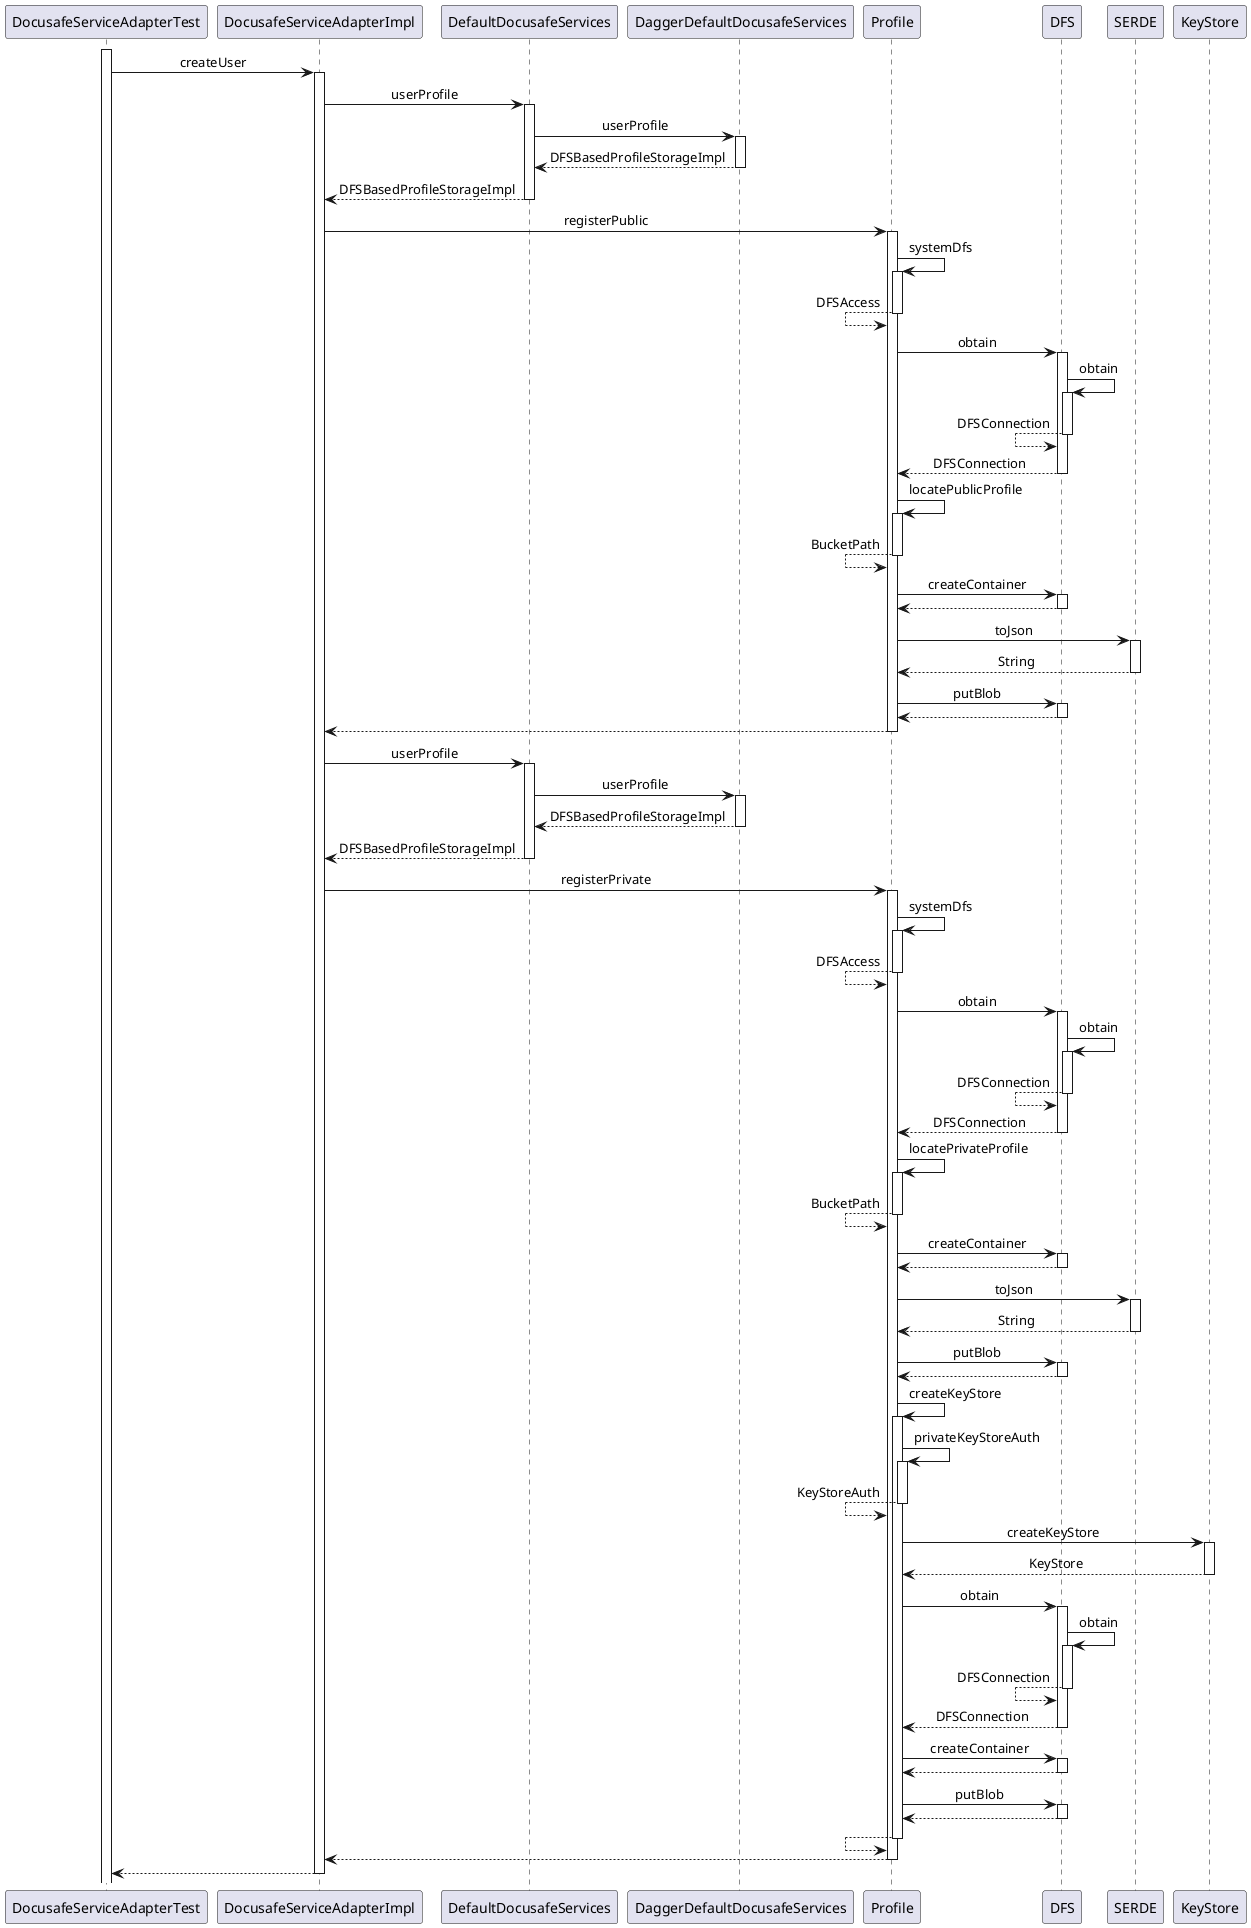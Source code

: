 @startuml

skinparam SequenceMessageAlign center

activate DocusafeServiceAdapterTest
' de.adorsys.datasafe.business.impl.impl.DocusafeServiceAdapterTest
DocusafeServiceAdapterTest -> DocusafeServiceAdapterImpl : createUser

activate DocusafeServiceAdapterImpl
' de.adorsys.datasafe.business.impl.service.DocusafeServiceAdapterImpl
DocusafeServiceAdapterImpl -> DefaultDocusafeServices : userProfile

activate DefaultDocusafeServices
' de.adorsys.datasafe.business.impl.service.DefaultDocusafeServices
DefaultDocusafeServices -> DaggerDefaultDocusafeServices : userProfile

activate DaggerDefaultDocusafeServices
' de.adorsys.datasafe.business.impl.service.DaggerDefaultDocusafeServices
DefaultDocusafeServices <-- DaggerDefaultDocusafeServices : DFSBasedProfileStorageImpl
deactivate DaggerDefaultDocusafeServices

' de.adorsys.datasafe.business.impl.service.DefaultDocusafeServices
DocusafeServiceAdapterImpl <-- DefaultDocusafeServices : DFSBasedProfileStorageImpl
deactivate DefaultDocusafeServices

' de.adorsys.datasafe.business.impl.service.DocusafeServiceAdapterImpl
DocusafeServiceAdapterImpl -> Profile : registerPublic

activate Profile
' de.adorsys.datasafe.business.impl.profile.DFSBasedProfileStorageImpl
Profile -> Profile : systemDfs

activate Profile
' de.adorsys.datasafe.business.impl.profile.DFSSystem
Profile <-- Profile : DFSAccess
deactivate Profile

' de.adorsys.datasafe.business.impl.profile.DFSBasedProfileStorageImpl
Profile -> DFS : obtain

activate DFS
' de.adorsys.datasafe.business.api.storage.dfs.DFSConnectionService
DFS -> DFS : obtain

activate DFS
' de.adorsys.datasafe.business.impl.dfs.DFSConnectionServiceImpl
DFS <-- DFS : DFSConnection
deactivate DFS

' de.adorsys.datasafe.business.api.storage.dfs.DFSConnectionService
Profile <-- DFS : DFSConnection
deactivate DFS

' de.adorsys.datasafe.business.impl.profile.DFSBasedProfileStorageImpl
Profile -> Profile : locatePublicProfile

activate Profile
' de.adorsys.datasafe.business.impl.profile.DFSBasedProfileStorageImpl
Profile <-- Profile : BucketPath
deactivate Profile

' de.adorsys.datasafe.business.impl.profile.DFSBasedProfileStorageImpl
Profile -> DFS : createContainer

activate DFS
' de.adorsys.dfs.connection.api.service.api.DFSConnection
Profile <-- DFS :
deactivate DFS

' de.adorsys.datasafe.business.impl.profile.DFSBasedProfileStorageImpl
Profile -> SERDE : toJson

activate SERDE
' de.adorsys.datasafe.business.impl.serde.GsonSerde
Profile <-- SERDE : String
deactivate SERDE

' de.adorsys.datasafe.business.impl.profile.DFSBasedProfileStorageImpl
Profile -> DFS : putBlob

activate DFS
' de.adorsys.dfs.connection.api.service.api.DFSConnection
Profile <-- DFS :
deactivate DFS

' de.adorsys.datasafe.business.impl.profile.DFSBasedProfileStorageImpl
DocusafeServiceAdapterImpl <-- Profile :
deactivate Profile

' de.adorsys.datasafe.business.impl.service.DocusafeServiceAdapterImpl
DocusafeServiceAdapterImpl -> DefaultDocusafeServices : userProfile

activate DefaultDocusafeServices
' de.adorsys.datasafe.business.impl.service.DefaultDocusafeServices
DefaultDocusafeServices -> DaggerDefaultDocusafeServices : userProfile

activate DaggerDefaultDocusafeServices
' de.adorsys.datasafe.business.impl.service.DaggerDefaultDocusafeServices
DefaultDocusafeServices <-- DaggerDefaultDocusafeServices : DFSBasedProfileStorageImpl
deactivate DaggerDefaultDocusafeServices

' de.adorsys.datasafe.business.impl.service.DefaultDocusafeServices
DocusafeServiceAdapterImpl <-- DefaultDocusafeServices : DFSBasedProfileStorageImpl
deactivate DefaultDocusafeServices

' de.adorsys.datasafe.business.impl.service.DocusafeServiceAdapterImpl
DocusafeServiceAdapterImpl -> Profile : registerPrivate

activate Profile
' de.adorsys.datasafe.business.impl.profile.DFSBasedProfileStorageImpl
Profile -> Profile : systemDfs

activate Profile
' de.adorsys.datasafe.business.impl.profile.DFSSystem
Profile <-- Profile : DFSAccess
deactivate Profile

' de.adorsys.datasafe.business.impl.profile.DFSBasedProfileStorageImpl
Profile -> DFS : obtain

activate DFS
' de.adorsys.datasafe.business.api.storage.dfs.DFSConnectionService
DFS -> DFS : obtain

activate DFS
' de.adorsys.datasafe.business.impl.dfs.DFSConnectionServiceImpl
DFS <-- DFS : DFSConnection
deactivate DFS

' de.adorsys.datasafe.business.api.storage.dfs.DFSConnectionService
Profile <-- DFS : DFSConnection
deactivate DFS

' de.adorsys.datasafe.business.impl.profile.DFSBasedProfileStorageImpl
Profile -> Profile : locatePrivateProfile

activate Profile
' de.adorsys.datasafe.business.impl.profile.DFSBasedProfileStorageImpl
Profile <-- Profile : BucketPath
deactivate Profile

' de.adorsys.datasafe.business.impl.profile.DFSBasedProfileStorageImpl
Profile -> DFS : createContainer

activate DFS
' de.adorsys.dfs.connection.api.service.api.DFSConnection
Profile <-- DFS :
deactivate DFS

' de.adorsys.datasafe.business.impl.profile.DFSBasedProfileStorageImpl
Profile -> SERDE : toJson

activate SERDE
' de.adorsys.datasafe.business.impl.serde.GsonSerde
Profile <-- SERDE : String
deactivate SERDE

' de.adorsys.datasafe.business.impl.profile.DFSBasedProfileStorageImpl
Profile -> DFS : putBlob

activate DFS
' de.adorsys.dfs.connection.api.service.api.DFSConnection
Profile <-- DFS :
deactivate DFS

' de.adorsys.datasafe.business.impl.profile.DFSBasedProfileStorageImpl
Profile -> Profile : createKeyStore

activate Profile
' de.adorsys.datasafe.business.impl.profile.DFSBasedProfileStorageImpl
Profile -> Profile : privateKeyStoreAuth

activate Profile
' de.adorsys.datasafe.business.impl.profile.DFSSystem
Profile <-- Profile : KeyStoreAuth
deactivate Profile

' de.adorsys.datasafe.business.impl.profile.DFSBasedProfileStorageImpl
Profile -> KeyStore : createKeyStore

activate KeyStore
' de.adorsys.datasafe.business.api.encryption.keystore.KeyStoreService
Profile <-- KeyStore : KeyStore
deactivate KeyStore

' de.adorsys.datasafe.business.impl.profile.DFSBasedProfileStorageImpl
Profile -> DFS : obtain

activate DFS
' de.adorsys.datasafe.business.api.storage.dfs.DFSConnectionService
DFS -> DFS : obtain

activate DFS
' de.adorsys.datasafe.business.impl.dfs.DFSConnectionServiceImpl
DFS <-- DFS : DFSConnection
deactivate DFS

' de.adorsys.datasafe.business.api.storage.dfs.DFSConnectionService
Profile <-- DFS : DFSConnection
deactivate DFS

' de.adorsys.datasafe.business.impl.profile.DFSBasedProfileStorageImpl
Profile -> DFS : createContainer

activate DFS
' de.adorsys.dfs.connection.api.service.api.DFSConnection
Profile <-- DFS :
deactivate DFS

' de.adorsys.datasafe.business.impl.profile.DFSBasedProfileStorageImpl
Profile -> DFS : putBlob

activate DFS
' de.adorsys.dfs.connection.api.service.api.DFSConnection
Profile <-- DFS :
deactivate DFS

' de.adorsys.datasafe.business.impl.profile.DFSBasedProfileStorageImpl
Profile <-- Profile :
deactivate Profile

' de.adorsys.datasafe.business.impl.profile.DFSBasedProfileStorageImpl
DocusafeServiceAdapterImpl <-- Profile :
deactivate Profile

' de.adorsys.datasafe.business.impl.service.DocusafeServiceAdapterImpl
DocusafeServiceAdapterTest <-- DocusafeServiceAdapterImpl :
deactivate DocusafeServiceAdapterImpl

@enduml